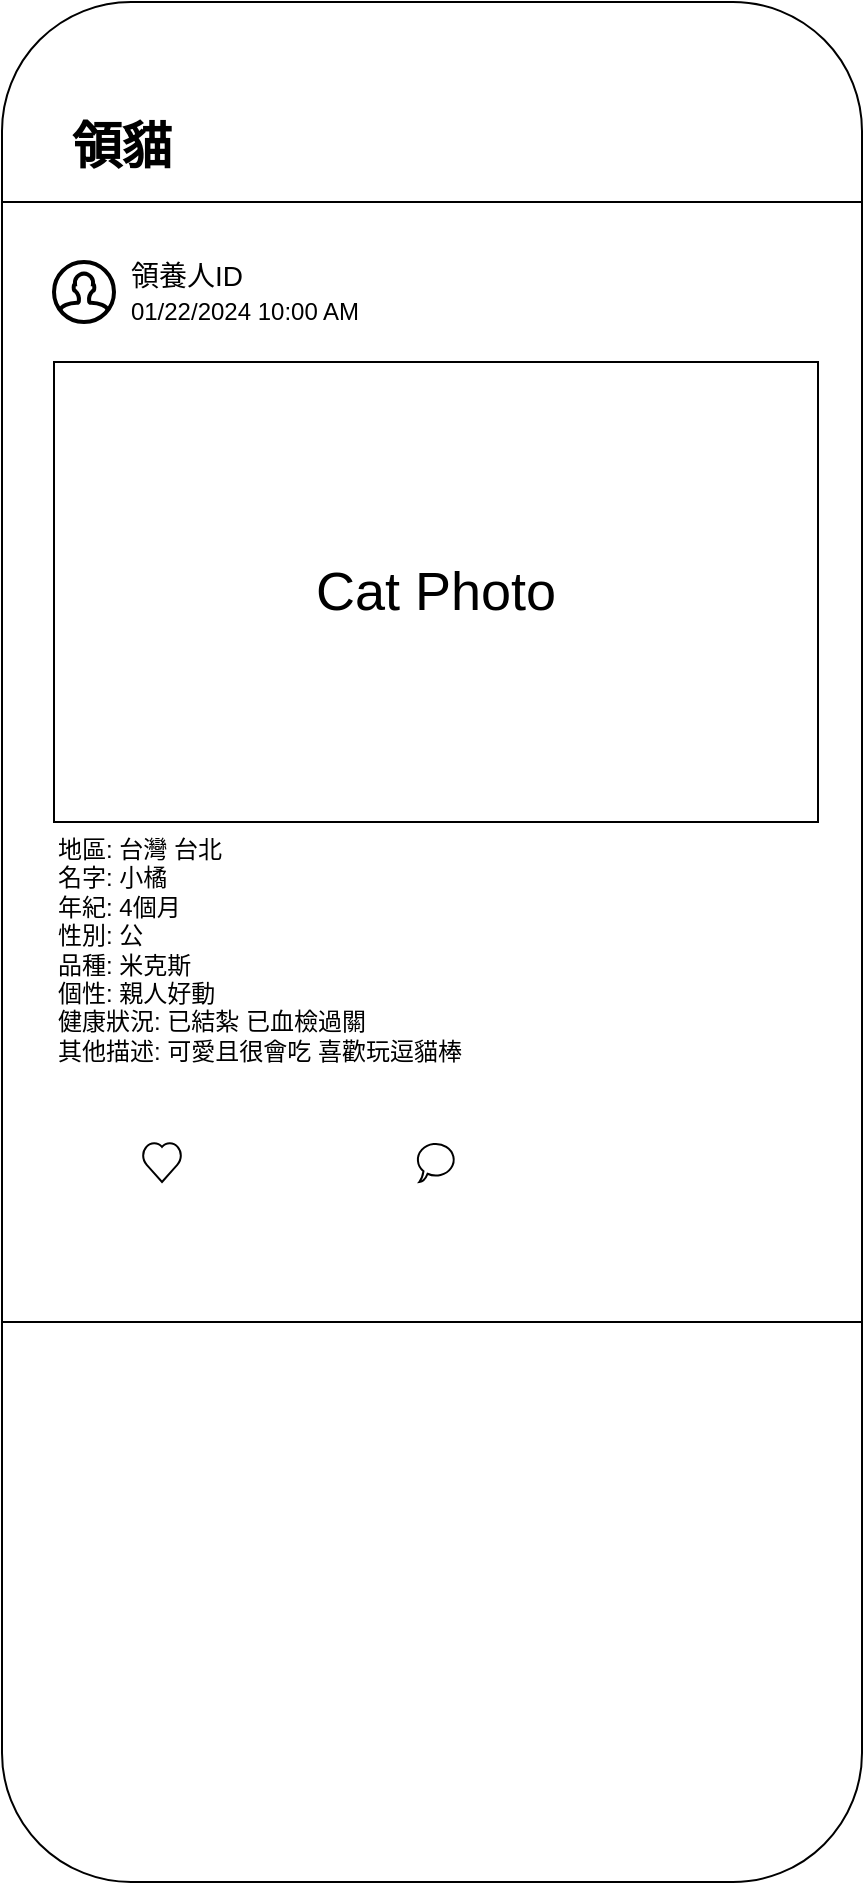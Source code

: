 <mxfile version="22.1.21" type="github" pages="2">
  <diagram id="QnVTmWq5xUba2y7RDh1D" name="UI/UX">
    <mxGraphModel dx="1788" dy="943" grid="1" gridSize="10" guides="1" tooltips="1" connect="1" arrows="1" fold="1" page="0" pageScale="1" pageWidth="827" pageHeight="1169" math="0" shadow="0">
      <root>
        <mxCell id="0" />
        <mxCell id="1" parent="0" />
        <mxCell id="accKyd6x7aefpEtvY4uS-2" value="" style="rounded=1;whiteSpace=wrap;html=1;" vertex="1" parent="1">
          <mxGeometry x="-680" y="-160" width="430" height="940" as="geometry" />
        </mxCell>
        <mxCell id="accKyd6x7aefpEtvY4uS-3" value="&lt;h1 style=&quot;font-size: 25px;&quot;&gt;&lt;font style=&quot;font-size: 25px;&quot;&gt;領貓&lt;/font&gt;&lt;/h1&gt;&lt;p style=&quot;font-size: 25px;&quot;&gt;&lt;font style=&quot;font-size: 25px;&quot;&gt;.&lt;/font&gt;&lt;/p&gt;" style="text;html=1;strokeColor=none;fillColor=none;spacing=5;spacingTop=-20;whiteSpace=wrap;overflow=hidden;rounded=0;" vertex="1" parent="1">
          <mxGeometry x="-650" y="-110" width="190" height="50" as="geometry" />
        </mxCell>
        <mxCell id="accKyd6x7aefpEtvY4uS-4" value="" style="rounded=0;whiteSpace=wrap;html=1;" vertex="1" parent="1">
          <mxGeometry x="-680" y="-60" width="430" height="560" as="geometry" />
        </mxCell>
        <mxCell id="accKyd6x7aefpEtvY4uS-9" value="&lt;font style=&quot;font-size: 27px;&quot;&gt;Cat Photo&lt;/font&gt;" style="rounded=0;whiteSpace=wrap;html=1;" vertex="1" parent="1">
          <mxGeometry x="-654" y="20" width="382" height="230" as="geometry" />
        </mxCell>
        <mxCell id="accKyd6x7aefpEtvY4uS-10" value="" style="group" vertex="1" connectable="0" parent="1">
          <mxGeometry x="-654" y="-38" width="160" height="48" as="geometry" />
        </mxCell>
        <mxCell id="accKyd6x7aefpEtvY4uS-6" value="" style="html=1;verticalLabelPosition=bottom;align=center;labelBackgroundColor=#ffffff;verticalAlign=top;strokeWidth=2;strokeColor=#000000;shadow=0;dashed=0;shape=mxgraph.ios7.icons.user;" vertex="1" parent="accKyd6x7aefpEtvY4uS-10">
          <mxGeometry y="8" width="30" height="30" as="geometry" />
        </mxCell>
        <mxCell id="accKyd6x7aefpEtvY4uS-7" value="&lt;span style=&quot;font-size: 14px;&quot;&gt;領養人ID&lt;/span&gt;" style="text;html=1;strokeColor=none;fillColor=none;align=center;verticalAlign=middle;whiteSpace=wrap;rounded=0;" vertex="1" parent="accKyd6x7aefpEtvY4uS-10">
          <mxGeometry x="32" width="69" height="30" as="geometry" />
        </mxCell>
        <mxCell id="accKyd6x7aefpEtvY4uS-8" value="01/22/2024 10:00 AM" style="text;html=1;strokeColor=none;fillColor=none;align=center;verticalAlign=middle;whiteSpace=wrap;rounded=0;" vertex="1" parent="accKyd6x7aefpEtvY4uS-10">
          <mxGeometry x="31" y="18" width="129" height="30" as="geometry" />
        </mxCell>
        <mxCell id="accKyd6x7aefpEtvY4uS-12" value="地區: 台灣 台北&lt;br&gt;名字: 小橘&lt;br&gt;年紀: 4個月&lt;br&gt;性別: 公&lt;br&gt;品種: 米克斯&lt;br&gt;個性: 親人好動&lt;br&gt;健康狀況: 已結紮 已血檢過關&lt;br&gt;其他描述: 可愛且很會吃 喜歡玩逗貓棒" style="text;html=1;strokeColor=none;fillColor=none;align=left;verticalAlign=top;whiteSpace=wrap;rounded=0;" vertex="1" parent="1">
          <mxGeometry x="-654" y="250" width="384" height="210" as="geometry" />
        </mxCell>
        <mxCell id="accKyd6x7aefpEtvY4uS-13" value="" style="shape=image;html=1;verticalAlign=top;verticalLabelPosition=bottom;labelBackgroundColor=#ffffff;imageAspect=0;aspect=fixed;image=https://cdn4.iconfinder.com/data/icons/developer-set-3/128/other-128.png;fontColor=#000000;" vertex="1" parent="1">
          <mxGeometry x="-503" y="170" width="80" height="80" as="geometry" />
        </mxCell>
        <mxCell id="accKyd6x7aefpEtvY4uS-14" value="" style="verticalLabelPosition=bottom;verticalAlign=top;html=1;shape=mxgraph.basic.heart" vertex="1" parent="1">
          <mxGeometry x="-610" y="410" width="20" height="20" as="geometry" />
        </mxCell>
        <mxCell id="accKyd6x7aefpEtvY4uS-15" value="" style="whiteSpace=wrap;html=1;shape=mxgraph.basic.oval_callout" vertex="1" parent="1">
          <mxGeometry x="-473" y="410" width="20" height="20" as="geometry" />
        </mxCell>
      </root>
    </mxGraphModel>
  </diagram>
  <diagram name="第 1 页" id="7P2gLJj2t6BRb5E0uDaG">
    <mxGraphModel dx="2874" dy="1140" grid="1" gridSize="10" guides="1" tooltips="1" connect="1" arrows="1" fold="1" page="0" pageScale="1" pageWidth="827" pageHeight="1169" math="0" shadow="0">
      <root>
        <mxCell id="0" />
        <mxCell id="1" parent="0" />
        <mxCell id="zn3f3ubFX85JtZty8Hr9-1" value="Pool" style="swimlane;childLayout=stackLayout;resizeParent=1;resizeParentMax=0;horizontal=1;startSize=20;horizontalStack=0;html=1;" vertex="1" parent="1">
          <mxGeometry x="-540" y="180" width="480" height="380" as="geometry" />
        </mxCell>
        <mxCell id="zn3f3ubFX85JtZty8Hr9-2" value="Lane 1" style="swimlane;startSize=20;horizontal=0;html=1;" vertex="1" parent="zn3f3ubFX85JtZty8Hr9-1">
          <mxGeometry y="20" width="480" height="120" as="geometry" />
        </mxCell>
        <mxCell id="zn3f3ubFX85JtZty8Hr9-3" value="Lane 2" style="swimlane;startSize=20;horizontal=0;html=1;" vertex="1" parent="zn3f3ubFX85JtZty8Hr9-1">
          <mxGeometry y="140" width="480" height="120" as="geometry" />
        </mxCell>
        <mxCell id="zn3f3ubFX85JtZty8Hr9-4" value="Lane 3" style="swimlane;startSize=20;horizontal=0;html=1;" vertex="1" parent="zn3f3ubFX85JtZty8Hr9-1">
          <mxGeometry y="260" width="480" height="120" as="geometry" />
        </mxCell>
      </root>
    </mxGraphModel>
  </diagram>
</mxfile>
